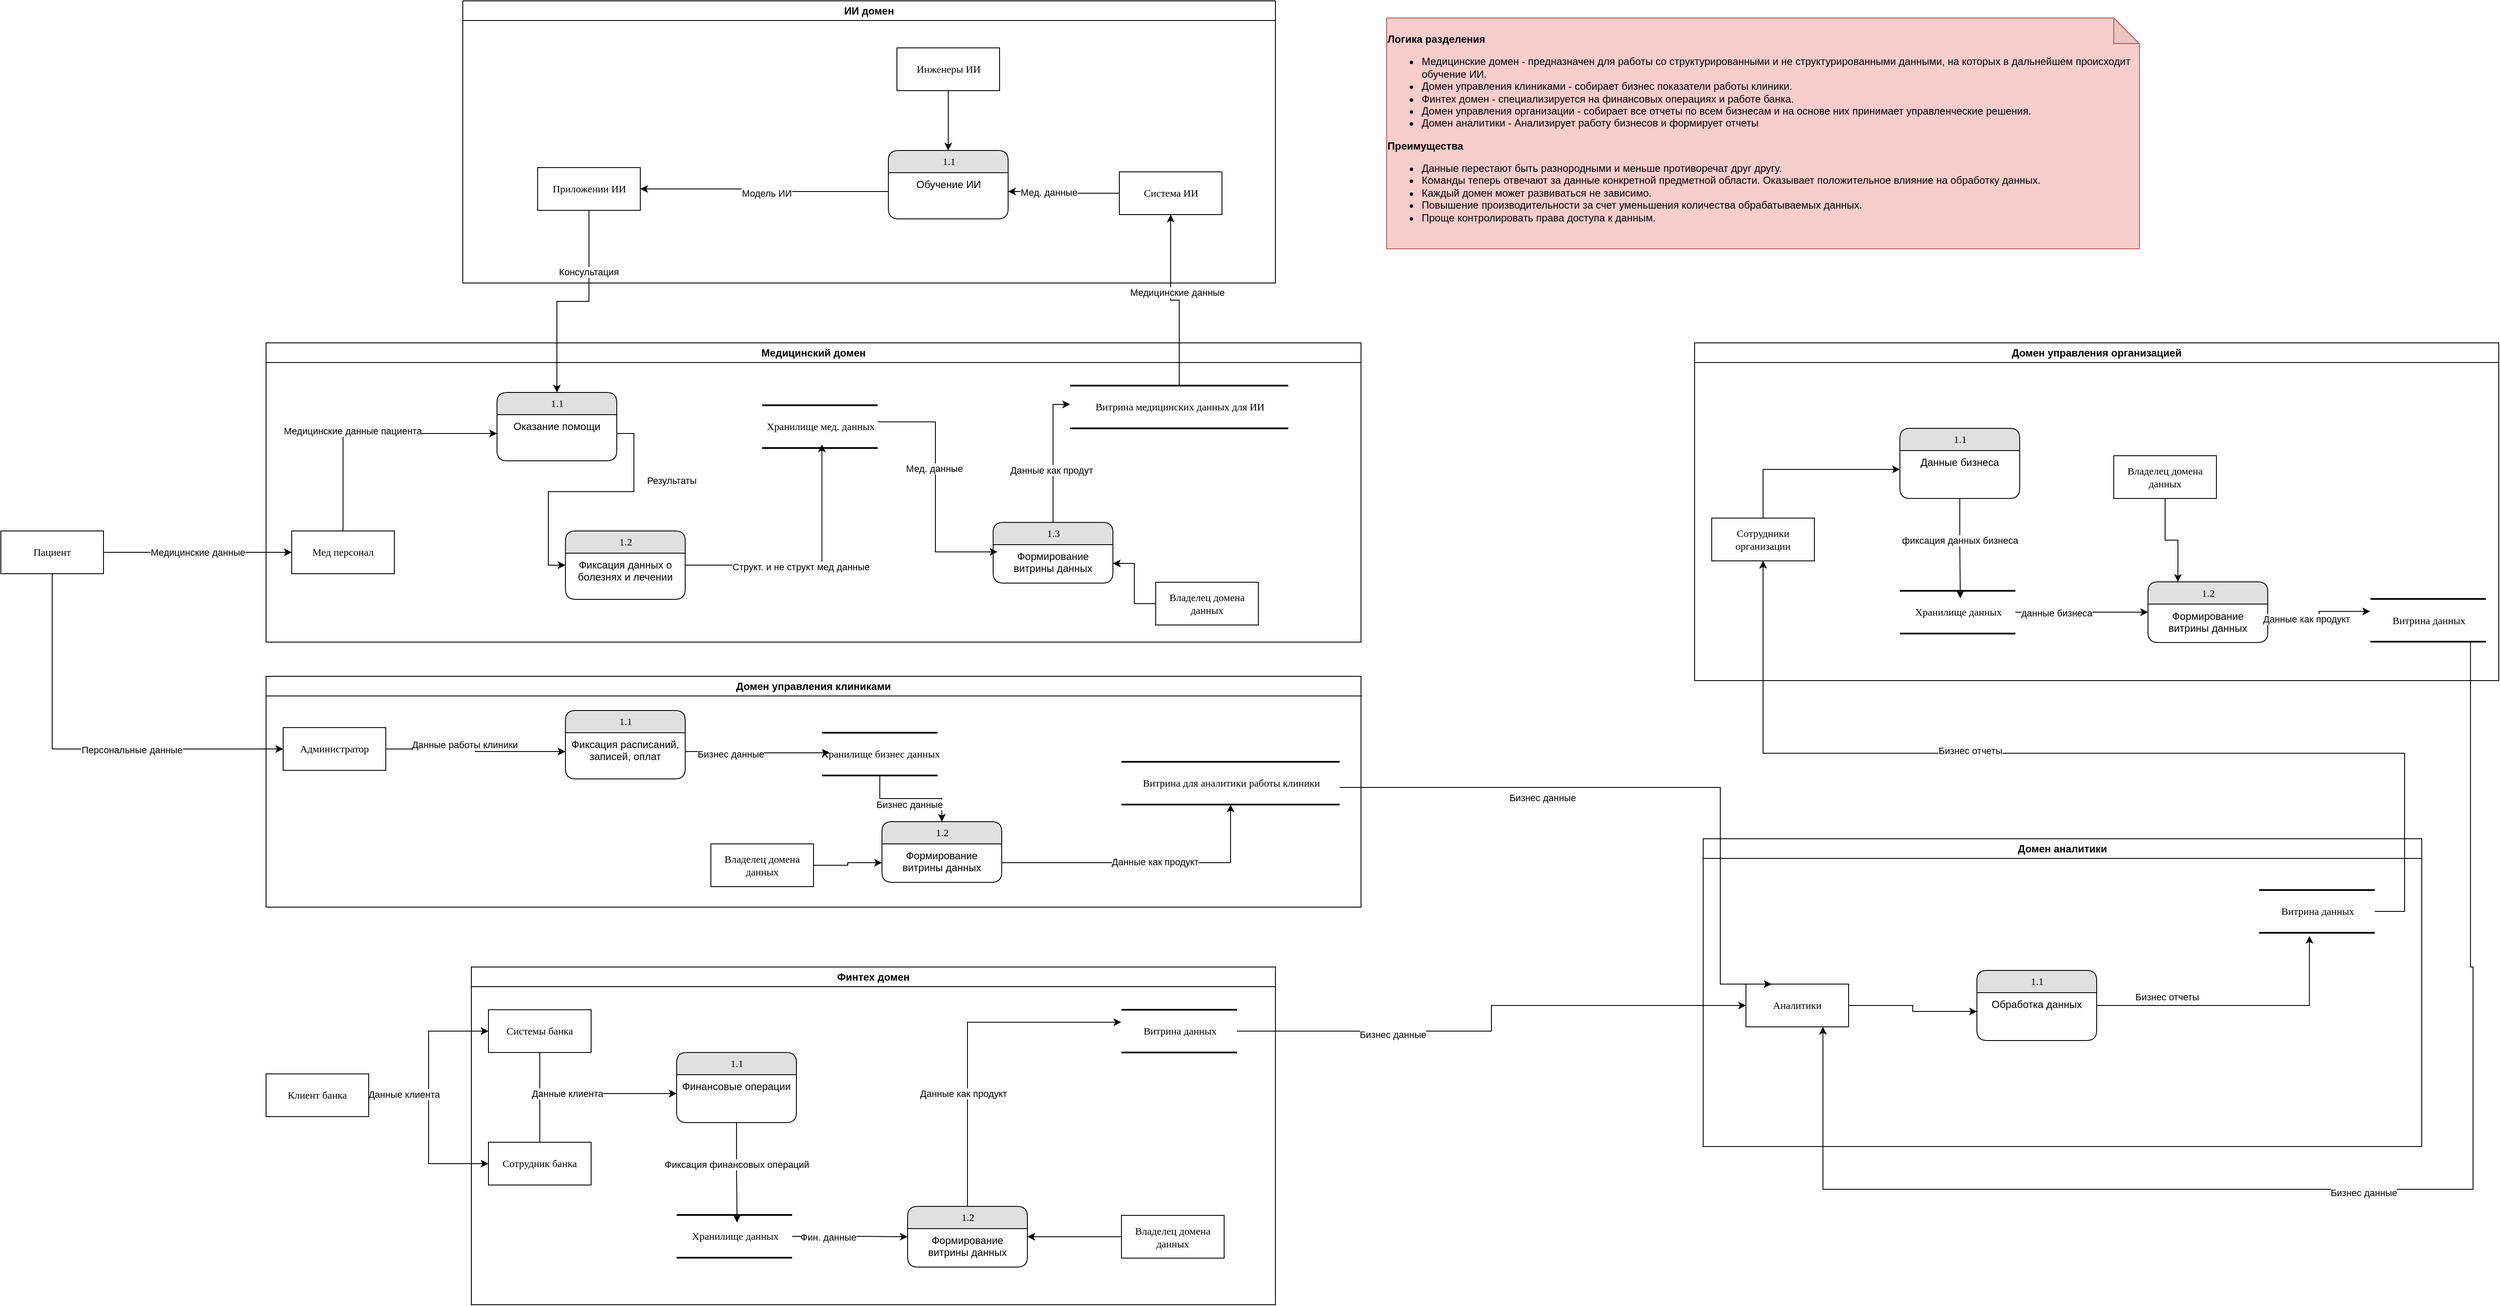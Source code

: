 <mxfile version="26.1.1">
  <diagram name="Page-1" id="52a04d89-c75d-2922-d76d-85b35f80e030">
    <mxGraphModel dx="2867" dy="1305" grid="1" gridSize="10" guides="1" tooltips="1" connect="1" arrows="1" fold="1" page="1" pageScale="1" pageWidth="1100" pageHeight="850" background="none" math="0" shadow="0">
      <root>
        <mxCell id="0" />
        <mxCell id="1" parent="0" />
        <mxCell id="bi-JPfnhNSues8XdKqLz-2" value="Медицинский домен" style="swimlane;whiteSpace=wrap;html=1;" parent="1" vertex="1">
          <mxGeometry x="-310" y="890" width="1280" height="350" as="geometry" />
        </mxCell>
        <mxCell id="bi-JPfnhNSues8XdKqLz-11" value="Витрина медицинских данных для ИИ" style="html=1;rounded=0;shadow=0;comic=0;labelBackgroundColor=none;strokeWidth=2;fontFamily=Verdana;fontSize=12;align=center;shape=mxgraph.ios7ui.horLines;" parent="bi-JPfnhNSues8XdKqLz-2" vertex="1">
          <mxGeometry x="940" y="50" width="255" height="50" as="geometry" />
        </mxCell>
        <mxCell id="bi-JPfnhNSues8XdKqLz-53" style="edgeStyle=orthogonalEdgeStyle;rounded=0;orthogonalLoop=1;jettySize=auto;html=1;entryX=0;entryY=0.5;entryDx=0;entryDy=0;" parent="bi-JPfnhNSues8XdKqLz-2" source="bi-JPfnhNSues8XdKqLz-40" target="bi-JPfnhNSues8XdKqLz-50" edge="1">
          <mxGeometry relative="1" as="geometry" />
        </mxCell>
        <mxCell id="bi-JPfnhNSues8XdKqLz-54" value="Медицинские данные пациента" style="edgeLabel;html=1;align=center;verticalAlign=middle;resizable=0;points=[];" parent="bi-JPfnhNSues8XdKqLz-53" vertex="1" connectable="0">
          <mxGeometry x="0.234" y="2" relative="1" as="geometry">
            <mxPoint x="-57" y="-1" as="offset" />
          </mxGeometry>
        </mxCell>
        <mxCell id="bi-JPfnhNSues8XdKqLz-40" value="Мед персонал" style="whiteSpace=wrap;html=1;rounded=0;shadow=0;comic=0;labelBackgroundColor=none;strokeWidth=1;fontFamily=Verdana;fontSize=12;align=center;" parent="bi-JPfnhNSues8XdKqLz-2" vertex="1">
          <mxGeometry x="30" y="220" width="120" height="50" as="geometry" />
        </mxCell>
        <mxCell id="bi-JPfnhNSues8XdKqLz-49" value="1.1" style="swimlane;html=1;fontStyle=0;childLayout=stackLayout;horizontal=1;startSize=26;fillColor=#e0e0e0;horizontalStack=0;resizeParent=1;resizeLast=0;collapsible=1;marginBottom=0;swimlaneFillColor=#ffffff;align=center;rounded=1;shadow=0;comic=0;labelBackgroundColor=none;strokeWidth=1;fontFamily=Verdana;fontSize=12" parent="bi-JPfnhNSues8XdKqLz-2" vertex="1">
          <mxGeometry x="270" y="58" width="140" height="80" as="geometry" />
        </mxCell>
        <mxCell id="bi-JPfnhNSues8XdKqLz-50" value="Оказание помощи" style="text;html=1;strokeColor=none;fillColor=none;spacingLeft=4;spacingRight=4;whiteSpace=wrap;overflow=hidden;rotatable=0;points=[[0,0.5],[1,0.5]];portConstraint=eastwest;align=center;" parent="bi-JPfnhNSues8XdKqLz-49" vertex="1">
          <mxGeometry y="26" width="140" height="44" as="geometry" />
        </mxCell>
        <mxCell id="bi-JPfnhNSues8XdKqLz-57" value="Хранилище мед. данных" style="html=1;rounded=0;shadow=0;comic=0;labelBackgroundColor=none;strokeWidth=2;fontFamily=Verdana;fontSize=12;align=center;shape=mxgraph.ios7ui.horLines;" parent="bi-JPfnhNSues8XdKqLz-2" vertex="1">
          <mxGeometry x="580" y="73" width="135" height="50" as="geometry" />
        </mxCell>
        <mxCell id="bi-JPfnhNSues8XdKqLz-59" style="edgeStyle=orthogonalEdgeStyle;rounded=0;orthogonalLoop=1;jettySize=auto;html=1;entryX=0;entryY=0.5;entryDx=0;entryDy=0;" parent="bi-JPfnhNSues8XdKqLz-2" source="bi-JPfnhNSues8XdKqLz-50" target="bi-JPfnhNSues8XdKqLz-91" edge="1">
          <mxGeometry relative="1" as="geometry" />
        </mxCell>
        <mxCell id="bi-JPfnhNSues8XdKqLz-60" value="Результаты" style="edgeLabel;html=1;align=center;verticalAlign=middle;resizable=0;points=[];" parent="bi-JPfnhNSues8XdKqLz-59" vertex="1" connectable="0">
          <mxGeometry x="-0.496" y="1" relative="1" as="geometry">
            <mxPoint x="43" y="1" as="offset" />
          </mxGeometry>
        </mxCell>
        <mxCell id="bi-JPfnhNSues8XdKqLz-91" value="1.2" style="swimlane;html=1;fontStyle=0;childLayout=stackLayout;horizontal=1;startSize=26;fillColor=#e0e0e0;horizontalStack=0;resizeParent=1;resizeLast=0;collapsible=1;marginBottom=0;swimlaneFillColor=#ffffff;align=center;rounded=1;shadow=0;comic=0;labelBackgroundColor=none;strokeWidth=1;fontFamily=Verdana;fontSize=12" parent="bi-JPfnhNSues8XdKqLz-2" vertex="1">
          <mxGeometry x="350" y="220" width="140" height="80" as="geometry" />
        </mxCell>
        <mxCell id="bi-JPfnhNSues8XdKqLz-92" value="Фиксация данных о болезнях и лечении" style="text;html=1;strokeColor=none;fillColor=none;spacingLeft=4;spacingRight=4;whiteSpace=wrap;overflow=hidden;rotatable=0;points=[[0,0.5],[1,0.5]];portConstraint=eastwest;align=center;" parent="bi-JPfnhNSues8XdKqLz-91" vertex="1">
          <mxGeometry y="26" width="140" height="44" as="geometry" />
        </mxCell>
        <mxCell id="bi-JPfnhNSues8XdKqLz-93" style="edgeStyle=orthogonalEdgeStyle;rounded=0;orthogonalLoop=1;jettySize=auto;html=1;entryX=0.517;entryY=0.917;entryDx=0;entryDy=0;entryPerimeter=0;" parent="bi-JPfnhNSues8XdKqLz-2" source="bi-JPfnhNSues8XdKqLz-91" target="bi-JPfnhNSues8XdKqLz-57" edge="1">
          <mxGeometry relative="1" as="geometry" />
        </mxCell>
        <mxCell id="bi-JPfnhNSues8XdKqLz-94" value="Структ. и не структ мед данные" style="edgeLabel;html=1;align=center;verticalAlign=middle;resizable=0;points=[];" parent="bi-JPfnhNSues8XdKqLz-93" vertex="1" connectable="0">
          <mxGeometry x="-0.103" y="-2" relative="1" as="geometry">
            <mxPoint as="offset" />
          </mxGeometry>
        </mxCell>
        <mxCell id="bi-JPfnhNSues8XdKqLz-100" value="Владелец домена данных" style="whiteSpace=wrap;html=1;rounded=0;shadow=0;comic=0;labelBackgroundColor=none;strokeWidth=1;fontFamily=Verdana;fontSize=12;align=center;" parent="bi-JPfnhNSues8XdKqLz-2" vertex="1">
          <mxGeometry x="1040" y="280" width="120" height="50" as="geometry" />
        </mxCell>
        <mxCell id="bi-JPfnhNSues8XdKqLz-98" value="1.3" style="swimlane;html=1;fontStyle=0;childLayout=stackLayout;horizontal=1;startSize=26;fillColor=#e0e0e0;horizontalStack=0;resizeParent=1;resizeLast=0;collapsible=1;marginBottom=0;swimlaneFillColor=#ffffff;align=center;rounded=1;shadow=0;comic=0;labelBackgroundColor=none;strokeWidth=1;fontFamily=Verdana;fontSize=12" parent="bi-JPfnhNSues8XdKqLz-2" vertex="1">
          <mxGeometry x="850" y="210" width="140" height="71" as="geometry" />
        </mxCell>
        <mxCell id="bi-JPfnhNSues8XdKqLz-99" value="Формирование витрины данных" style="text;html=1;strokeColor=none;fillColor=none;spacingLeft=4;spacingRight=4;whiteSpace=wrap;overflow=hidden;rotatable=0;points=[[0,0.5],[1,0.5]];portConstraint=eastwest;align=center;" parent="bi-JPfnhNSues8XdKqLz-98" vertex="1">
          <mxGeometry y="26" width="140" height="44" as="geometry" />
        </mxCell>
        <mxCell id="bi-JPfnhNSues8XdKqLz-103" style="edgeStyle=orthogonalEdgeStyle;rounded=0;orthogonalLoop=1;jettySize=auto;html=1;entryX=0.036;entryY=0.193;entryDx=0;entryDy=0;entryPerimeter=0;exitX=1.002;exitY=0.388;exitDx=0;exitDy=0;exitPerimeter=0;" parent="bi-JPfnhNSues8XdKqLz-2" source="bi-JPfnhNSues8XdKqLz-57" target="bi-JPfnhNSues8XdKqLz-99" edge="1">
          <mxGeometry relative="1" as="geometry" />
        </mxCell>
        <mxCell id="bi-JPfnhNSues8XdKqLz-104" value="Мед. данные" style="edgeLabel;html=1;align=center;verticalAlign=middle;resizable=0;points=[];" parent="bi-JPfnhNSues8XdKqLz-103" vertex="1" connectable="0">
          <mxGeometry x="-0.419" y="-2" relative="1" as="geometry">
            <mxPoint y="37" as="offset" />
          </mxGeometry>
        </mxCell>
        <mxCell id="bi-JPfnhNSues8XdKqLz-105" style="edgeStyle=orthogonalEdgeStyle;rounded=0;orthogonalLoop=1;jettySize=auto;html=1;entryX=1;entryY=0.5;entryDx=0;entryDy=0;" parent="bi-JPfnhNSues8XdKqLz-2" source="bi-JPfnhNSues8XdKqLz-100" target="bi-JPfnhNSues8XdKqLz-99" edge="1">
          <mxGeometry relative="1" as="geometry" />
        </mxCell>
        <mxCell id="bi-JPfnhNSues8XdKqLz-101" style="edgeStyle=orthogonalEdgeStyle;rounded=0;orthogonalLoop=1;jettySize=auto;html=1;entryX=0;entryY=0.44;entryDx=0;entryDy=0;entryPerimeter=0;" parent="bi-JPfnhNSues8XdKqLz-2" source="bi-JPfnhNSues8XdKqLz-98" target="bi-JPfnhNSues8XdKqLz-11" edge="1">
          <mxGeometry relative="1" as="geometry" />
        </mxCell>
        <mxCell id="bi-JPfnhNSues8XdKqLz-102" value="Данные как продут" style="edgeLabel;html=1;align=center;verticalAlign=middle;resizable=0;points=[];" parent="bi-JPfnhNSues8XdKqLz-101" vertex="1" connectable="0">
          <mxGeometry x="-0.231" y="2" relative="1" as="geometry">
            <mxPoint as="offset" />
          </mxGeometry>
        </mxCell>
        <mxCell id="bi-JPfnhNSues8XdKqLz-3" value="Финтех домен" style="swimlane;whiteSpace=wrap;html=1;" parent="1" vertex="1">
          <mxGeometry x="-70" y="1620" width="940" height="395" as="geometry" />
        </mxCell>
        <mxCell id="bi-JPfnhNSues8XdKqLz-26" style="edgeStyle=orthogonalEdgeStyle;rounded=0;orthogonalLoop=1;jettySize=auto;html=1;entryX=0;entryY=0.5;entryDx=0;entryDy=0;" parent="bi-JPfnhNSues8XdKqLz-3" source="bi-JPfnhNSues8XdKqLz-10" target="bi-JPfnhNSues8XdKqLz-24" edge="1">
          <mxGeometry relative="1" as="geometry" />
        </mxCell>
        <mxCell id="bi-JPfnhNSues8XdKqLz-27" value="Фин. данные" style="edgeLabel;html=1;align=center;verticalAlign=middle;resizable=0;points=[];" parent="bi-JPfnhNSues8XdKqLz-26" vertex="1" connectable="0">
          <mxGeometry x="-0.373" y="-1" relative="1" as="geometry">
            <mxPoint x="-1" as="offset" />
          </mxGeometry>
        </mxCell>
        <mxCell id="bi-JPfnhNSues8XdKqLz-10" value="Хранилище данных" style="html=1;rounded=0;shadow=0;comic=0;labelBackgroundColor=none;strokeWidth=2;fontFamily=Verdana;fontSize=12;align=center;shape=mxgraph.ios7ui.horLines;" parent="bi-JPfnhNSues8XdKqLz-3" vertex="1">
          <mxGeometry x="240" y="290" width="135" height="50" as="geometry" />
        </mxCell>
        <mxCell id="bi-JPfnhNSues8XdKqLz-32" style="edgeStyle=orthogonalEdgeStyle;rounded=0;orthogonalLoop=1;jettySize=auto;html=1;entryX=0;entryY=0.5;entryDx=0;entryDy=0;" parent="bi-JPfnhNSues8XdKqLz-3" source="bi-JPfnhNSues8XdKqLz-12" target="bi-JPfnhNSues8XdKqLz-18" edge="1">
          <mxGeometry relative="1" as="geometry" />
        </mxCell>
        <mxCell id="bi-JPfnhNSues8XdKqLz-12" value="Сотрудник банка" style="whiteSpace=wrap;html=1;rounded=0;shadow=0;comic=0;labelBackgroundColor=none;strokeWidth=1;fontFamily=Verdana;fontSize=12;align=center;" parent="bi-JPfnhNSues8XdKqLz-3" vertex="1">
          <mxGeometry x="20" y="205" width="120" height="50" as="geometry" />
        </mxCell>
        <mxCell id="bi-JPfnhNSues8XdKqLz-13" value="Витрина данных" style="html=1;rounded=0;shadow=0;comic=0;labelBackgroundColor=none;strokeWidth=2;fontFamily=Verdana;fontSize=12;align=center;shape=mxgraph.ios7ui.horLines;" parent="bi-JPfnhNSues8XdKqLz-3" vertex="1">
          <mxGeometry x="760" y="50" width="135" height="50" as="geometry" />
        </mxCell>
        <mxCell id="bi-JPfnhNSues8XdKqLz-28" style="edgeStyle=orthogonalEdgeStyle;rounded=0;orthogonalLoop=1;jettySize=auto;html=1;entryX=1;entryY=0.5;entryDx=0;entryDy=0;" parent="bi-JPfnhNSues8XdKqLz-3" source="bi-JPfnhNSues8XdKqLz-14" target="bi-JPfnhNSues8XdKqLz-24" edge="1">
          <mxGeometry relative="1" as="geometry" />
        </mxCell>
        <mxCell id="bi-JPfnhNSues8XdKqLz-14" value="Владелец домена данных" style="whiteSpace=wrap;html=1;rounded=0;shadow=0;comic=0;labelBackgroundColor=none;strokeWidth=1;fontFamily=Verdana;fontSize=12;align=center;" parent="bi-JPfnhNSues8XdKqLz-3" vertex="1">
          <mxGeometry x="760" y="290.5" width="120" height="50" as="geometry" />
        </mxCell>
        <mxCell id="bi-JPfnhNSues8XdKqLz-31" style="edgeStyle=orthogonalEdgeStyle;rounded=0;orthogonalLoop=1;jettySize=auto;html=1;entryX=0;entryY=0.5;entryDx=0;entryDy=0;" parent="bi-JPfnhNSues8XdKqLz-3" source="bi-JPfnhNSues8XdKqLz-15" target="bi-JPfnhNSues8XdKqLz-18" edge="1">
          <mxGeometry relative="1" as="geometry" />
        </mxCell>
        <mxCell id="bi-JPfnhNSues8XdKqLz-33" value="Данные клиента" style="edgeLabel;html=1;align=center;verticalAlign=middle;resizable=0;points=[];" parent="bi-JPfnhNSues8XdKqLz-31" vertex="1" connectable="0">
          <mxGeometry x="-0.231" relative="1" as="geometry">
            <mxPoint as="offset" />
          </mxGeometry>
        </mxCell>
        <mxCell id="bi-JPfnhNSues8XdKqLz-15" value="Системы банка" style="whiteSpace=wrap;html=1;rounded=0;shadow=0;comic=0;labelBackgroundColor=none;strokeWidth=1;fontFamily=Verdana;fontSize=12;align=center;" parent="bi-JPfnhNSues8XdKqLz-3" vertex="1">
          <mxGeometry x="20" y="50" width="120" height="50" as="geometry" />
        </mxCell>
        <mxCell id="bi-JPfnhNSues8XdKqLz-17" value="1.1" style="swimlane;html=1;fontStyle=0;childLayout=stackLayout;horizontal=1;startSize=26;fillColor=#e0e0e0;horizontalStack=0;resizeParent=1;resizeLast=0;collapsible=1;marginBottom=0;swimlaneFillColor=#ffffff;align=center;rounded=1;shadow=0;comic=0;labelBackgroundColor=none;strokeWidth=1;fontFamily=Verdana;fontSize=12" parent="bi-JPfnhNSues8XdKqLz-3" vertex="1">
          <mxGeometry x="240" y="100" width="140" height="82" as="geometry" />
        </mxCell>
        <mxCell id="bi-JPfnhNSues8XdKqLz-18" value="Финансовые операции" style="text;html=1;strokeColor=none;fillColor=none;spacingLeft=4;spacingRight=4;whiteSpace=wrap;overflow=hidden;rotatable=0;points=[[0,0.5],[1,0.5]];portConstraint=eastwest;align=center;" parent="bi-JPfnhNSues8XdKqLz-17" vertex="1">
          <mxGeometry y="26" width="140" height="44" as="geometry" />
        </mxCell>
        <mxCell id="bi-JPfnhNSues8XdKqLz-19" style="edgeStyle=orthogonalEdgeStyle;rounded=0;orthogonalLoop=1;jettySize=auto;html=1;entryX=0.523;entryY=0.177;entryDx=0;entryDy=0;entryPerimeter=0;" parent="bi-JPfnhNSues8XdKqLz-3" source="bi-JPfnhNSues8XdKqLz-17" target="bi-JPfnhNSues8XdKqLz-10" edge="1">
          <mxGeometry relative="1" as="geometry" />
        </mxCell>
        <mxCell id="bi-JPfnhNSues8XdKqLz-20" value="Фиксация финансовых операций" style="edgeLabel;html=1;align=center;verticalAlign=middle;resizable=0;points=[];" parent="bi-JPfnhNSues8XdKqLz-19" vertex="1" connectable="0">
          <mxGeometry x="-0.078" y="3" relative="1" as="geometry">
            <mxPoint y="-2" as="offset" />
          </mxGeometry>
        </mxCell>
        <mxCell id="bi-JPfnhNSues8XdKqLz-24" value="1.2" style="swimlane;html=1;fontStyle=0;childLayout=stackLayout;horizontal=1;startSize=26;fillColor=#e0e0e0;horizontalStack=0;resizeParent=1;resizeLast=0;collapsible=1;marginBottom=0;swimlaneFillColor=#ffffff;align=center;rounded=1;shadow=0;comic=0;labelBackgroundColor=none;strokeWidth=1;fontFamily=Verdana;fontSize=12" parent="bi-JPfnhNSues8XdKqLz-3" vertex="1">
          <mxGeometry x="510" y="280" width="140" height="71" as="geometry" />
        </mxCell>
        <mxCell id="bi-JPfnhNSues8XdKqLz-25" value="Формирование витрины данных" style="text;html=1;strokeColor=none;fillColor=none;spacingLeft=4;spacingRight=4;whiteSpace=wrap;overflow=hidden;rotatable=0;points=[[0,0.5],[1,0.5]];portConstraint=eastwest;align=center;" parent="bi-JPfnhNSues8XdKqLz-24" vertex="1">
          <mxGeometry y="26" width="140" height="44" as="geometry" />
        </mxCell>
        <mxCell id="bi-JPfnhNSues8XdKqLz-29" style="edgeStyle=orthogonalEdgeStyle;rounded=0;orthogonalLoop=1;jettySize=auto;html=1;entryX=-0.002;entryY=0.292;entryDx=0;entryDy=0;entryPerimeter=0;exitX=0.5;exitY=0;exitDx=0;exitDy=0;" parent="bi-JPfnhNSues8XdKqLz-3" source="bi-JPfnhNSues8XdKqLz-24" target="bi-JPfnhNSues8XdKqLz-13" edge="1">
          <mxGeometry relative="1" as="geometry" />
        </mxCell>
        <mxCell id="bi-JPfnhNSues8XdKqLz-30" value="Данные как продукт" style="edgeLabel;html=1;align=center;verticalAlign=middle;resizable=0;points=[];" parent="bi-JPfnhNSues8XdKqLz-29" vertex="1" connectable="0">
          <mxGeometry x="-0.33" y="5" relative="1" as="geometry">
            <mxPoint as="offset" />
          </mxGeometry>
        </mxCell>
        <mxCell id="bi-JPfnhNSues8XdKqLz-6" value="Домен аналитики" style="swimlane;whiteSpace=wrap;html=1;" parent="1" vertex="1">
          <mxGeometry x="1370" y="1470" width="840" height="360" as="geometry" />
        </mxCell>
        <mxCell id="bi-JPfnhNSues8XdKqLz-38" value="Витрина данных" style="html=1;rounded=0;shadow=0;comic=0;labelBackgroundColor=none;strokeWidth=2;fontFamily=Verdana;fontSize=12;align=center;shape=mxgraph.ios7ui.horLines;" parent="bi-JPfnhNSues8XdKqLz-6" vertex="1">
          <mxGeometry x="650" y="60" width="135" height="50" as="geometry" />
        </mxCell>
        <mxCell id="bi-JPfnhNSues8XdKqLz-169" style="edgeStyle=orthogonalEdgeStyle;rounded=0;orthogonalLoop=1;jettySize=auto;html=1;entryX=0;entryY=0.5;entryDx=0;entryDy=0;" parent="bi-JPfnhNSues8XdKqLz-6" source="bi-JPfnhNSues8XdKqLz-37" target="bi-JPfnhNSues8XdKqLz-168" edge="1">
          <mxGeometry relative="1" as="geometry" />
        </mxCell>
        <mxCell id="bi-JPfnhNSues8XdKqLz-37" value="Аналитики" style="whiteSpace=wrap;html=1;rounded=0;shadow=0;comic=0;labelBackgroundColor=none;strokeWidth=1;fontFamily=Verdana;fontSize=12;align=center;" parent="bi-JPfnhNSues8XdKqLz-6" vertex="1">
          <mxGeometry x="50" y="170" width="120" height="50" as="geometry" />
        </mxCell>
        <mxCell id="bi-JPfnhNSues8XdKqLz-167" value="1.1" style="swimlane;html=1;fontStyle=0;childLayout=stackLayout;horizontal=1;startSize=26;fillColor=#e0e0e0;horizontalStack=0;resizeParent=1;resizeLast=0;collapsible=1;marginBottom=0;swimlaneFillColor=#ffffff;align=center;rounded=1;shadow=0;comic=0;labelBackgroundColor=none;strokeWidth=1;fontFamily=Verdana;fontSize=12" parent="bi-JPfnhNSues8XdKqLz-6" vertex="1">
          <mxGeometry x="320" y="154" width="140" height="82" as="geometry" />
        </mxCell>
        <mxCell id="bi-JPfnhNSues8XdKqLz-168" value="Обработка данных" style="text;html=1;strokeColor=none;fillColor=none;spacingLeft=4;spacingRight=4;whiteSpace=wrap;overflow=hidden;rotatable=0;points=[[0,0.5],[1,0.5]];portConstraint=eastwest;align=center;" parent="bi-JPfnhNSues8XdKqLz-167" vertex="1">
          <mxGeometry y="26" width="140" height="44" as="geometry" />
        </mxCell>
        <mxCell id="bi-JPfnhNSues8XdKqLz-171" style="edgeStyle=orthogonalEdgeStyle;rounded=0;orthogonalLoop=1;jettySize=auto;html=1;entryX=0.435;entryY=1.073;entryDx=0;entryDy=0;entryPerimeter=0;" parent="bi-JPfnhNSues8XdKqLz-6" source="bi-JPfnhNSues8XdKqLz-167" target="bi-JPfnhNSues8XdKqLz-38" edge="1">
          <mxGeometry relative="1" as="geometry" />
        </mxCell>
        <mxCell id="bi-JPfnhNSues8XdKqLz-172" value="Бизнес отчеты" style="edgeLabel;html=1;align=center;verticalAlign=middle;resizable=0;points=[];" parent="bi-JPfnhNSues8XdKqLz-171" vertex="1" connectable="0">
          <mxGeometry x="-0.512" y="10" relative="1" as="geometry">
            <mxPoint x="1" as="offset" />
          </mxGeometry>
        </mxCell>
        <mxCell id="bi-JPfnhNSues8XdKqLz-34" style="edgeStyle=orthogonalEdgeStyle;rounded=0;orthogonalLoop=1;jettySize=auto;html=1;entryX=0;entryY=0.5;entryDx=0;entryDy=0;" parent="1" source="bi-JPfnhNSues8XdKqLz-16" target="bi-JPfnhNSues8XdKqLz-15" edge="1">
          <mxGeometry relative="1" as="geometry" />
        </mxCell>
        <mxCell id="bi-JPfnhNSues8XdKqLz-35" style="edgeStyle=orthogonalEdgeStyle;rounded=0;orthogonalLoop=1;jettySize=auto;html=1;entryX=0;entryY=0.5;entryDx=0;entryDy=0;" parent="1" source="bi-JPfnhNSues8XdKqLz-16" target="bi-JPfnhNSues8XdKqLz-12" edge="1">
          <mxGeometry relative="1" as="geometry" />
        </mxCell>
        <mxCell id="bi-JPfnhNSues8XdKqLz-36" value="Данные клиента" style="edgeLabel;html=1;align=center;verticalAlign=middle;resizable=0;points=[];" parent="bi-JPfnhNSues8XdKqLz-35" vertex="1" connectable="0">
          <mxGeometry x="-0.639" y="1" relative="1" as="geometry">
            <mxPoint x="1" as="offset" />
          </mxGeometry>
        </mxCell>
        <mxCell id="bi-JPfnhNSues8XdKqLz-16" value="Клиент банка" style="whiteSpace=wrap;html=1;rounded=0;shadow=0;comic=0;labelBackgroundColor=none;strokeWidth=1;fontFamily=Verdana;fontSize=12;align=center;" parent="1" vertex="1">
          <mxGeometry x="-310" y="1745" width="120" height="50" as="geometry" />
        </mxCell>
        <mxCell id="bi-JPfnhNSues8XdKqLz-44" style="edgeStyle=orthogonalEdgeStyle;rounded=0;orthogonalLoop=1;jettySize=auto;html=1;entryX=0;entryY=0.5;entryDx=0;entryDy=0;" parent="1" source="bi-JPfnhNSues8XdKqLz-41" target="bi-JPfnhNSues8XdKqLz-40" edge="1">
          <mxGeometry relative="1" as="geometry" />
        </mxCell>
        <mxCell id="bi-JPfnhNSues8XdKqLz-45" value="Медицинские данные" style="edgeLabel;html=1;align=center;verticalAlign=middle;resizable=0;points=[];" parent="bi-JPfnhNSues8XdKqLz-44" vertex="1" connectable="0">
          <mxGeometry x="-0.472" y="-3" relative="1" as="geometry">
            <mxPoint x="52" y="-3" as="offset" />
          </mxGeometry>
        </mxCell>
        <mxCell id="bi-JPfnhNSues8XdKqLz-95" style="edgeStyle=orthogonalEdgeStyle;rounded=0;orthogonalLoop=1;jettySize=auto;html=1;entryX=0;entryY=0.5;entryDx=0;entryDy=0;" parent="1" source="bi-JPfnhNSues8XdKqLz-41" target="bi-JPfnhNSues8XdKqLz-71" edge="1">
          <mxGeometry relative="1" as="geometry">
            <Array as="points">
              <mxPoint x="-560" y="1365" />
            </Array>
          </mxGeometry>
        </mxCell>
        <mxCell id="bi-JPfnhNSues8XdKqLz-96" value="Персональные данные" style="edgeLabel;html=1;align=center;verticalAlign=middle;resizable=0;points=[];" parent="bi-JPfnhNSues8XdKqLz-95" vertex="1" connectable="0">
          <mxGeometry x="0.251" y="-1" relative="1" as="geometry">
            <mxPoint x="1" as="offset" />
          </mxGeometry>
        </mxCell>
        <mxCell id="bi-JPfnhNSues8XdKqLz-41" value="Пациент" style="whiteSpace=wrap;html=1;rounded=0;shadow=0;comic=0;labelBackgroundColor=none;strokeWidth=1;fontFamily=Verdana;fontSize=12;align=center;" parent="1" vertex="1">
          <mxGeometry x="-620" y="1110" width="120" height="50" as="geometry" />
        </mxCell>
        <mxCell id="bi-JPfnhNSues8XdKqLz-64" value="Домен управления клиниками" style="swimlane;whiteSpace=wrap;html=1;" parent="1" vertex="1">
          <mxGeometry x="-310" y="1280" width="1280" height="270" as="geometry" />
        </mxCell>
        <mxCell id="bi-JPfnhNSues8XdKqLz-66" value="Витрина для аналитики работы клиники" style="html=1;rounded=0;shadow=0;comic=0;labelBackgroundColor=none;strokeWidth=2;fontFamily=Verdana;fontSize=12;align=center;shape=mxgraph.ios7ui.horLines;" parent="bi-JPfnhNSues8XdKqLz-64" vertex="1">
          <mxGeometry x="1000" y="100" width="255" height="50" as="geometry" />
        </mxCell>
        <mxCell id="bi-JPfnhNSues8XdKqLz-69" style="edgeStyle=orthogonalEdgeStyle;rounded=0;orthogonalLoop=1;jettySize=auto;html=1;entryX=0;entryY=0.5;entryDx=0;entryDy=0;" parent="bi-JPfnhNSues8XdKqLz-64" source="bi-JPfnhNSues8XdKqLz-71" target="bi-JPfnhNSues8XdKqLz-75" edge="1">
          <mxGeometry relative="1" as="geometry" />
        </mxCell>
        <mxCell id="bi-JPfnhNSues8XdKqLz-70" value="Данные работы клиники" style="edgeLabel;html=1;align=center;verticalAlign=middle;resizable=0;points=[];" parent="bi-JPfnhNSues8XdKqLz-69" vertex="1" connectable="0">
          <mxGeometry x="-0.279" y="2" relative="1" as="geometry">
            <mxPoint x="15" y="-3" as="offset" />
          </mxGeometry>
        </mxCell>
        <mxCell id="bi-JPfnhNSues8XdKqLz-71" value="Администратор" style="whiteSpace=wrap;html=1;rounded=0;shadow=0;comic=0;labelBackgroundColor=none;strokeWidth=1;fontFamily=Verdana;fontSize=12;align=center;" parent="bi-JPfnhNSues8XdKqLz-64" vertex="1">
          <mxGeometry x="20" y="60" width="120" height="50" as="geometry" />
        </mxCell>
        <mxCell id="bi-JPfnhNSues8XdKqLz-74" value="1.1" style="swimlane;html=1;fontStyle=0;childLayout=stackLayout;horizontal=1;startSize=26;fillColor=#e0e0e0;horizontalStack=0;resizeParent=1;resizeLast=0;collapsible=1;marginBottom=0;swimlaneFillColor=#ffffff;align=center;rounded=1;shadow=0;comic=0;labelBackgroundColor=none;strokeWidth=1;fontFamily=Verdana;fontSize=12" parent="bi-JPfnhNSues8XdKqLz-64" vertex="1">
          <mxGeometry x="350" y="40" width="140" height="80" as="geometry" />
        </mxCell>
        <mxCell id="bi-JPfnhNSues8XdKqLz-75" value="Фиксация расписаний, записей, оплат" style="text;html=1;strokeColor=none;fillColor=none;spacingLeft=4;spacingRight=4;whiteSpace=wrap;overflow=hidden;rotatable=0;points=[[0,0.5],[1,0.5]];portConstraint=eastwest;align=center;" parent="bi-JPfnhNSues8XdKqLz-74" vertex="1">
          <mxGeometry y="26" width="140" height="44" as="geometry" />
        </mxCell>
        <mxCell id="bi-JPfnhNSues8XdKqLz-86" style="edgeStyle=orthogonalEdgeStyle;rounded=0;orthogonalLoop=1;jettySize=auto;html=1;entryX=0.5;entryY=0;entryDx=0;entryDy=0;" parent="bi-JPfnhNSues8XdKqLz-64" source="bi-JPfnhNSues8XdKqLz-77" target="bi-JPfnhNSues8XdKqLz-83" edge="1">
          <mxGeometry relative="1" as="geometry" />
        </mxCell>
        <mxCell id="bi-JPfnhNSues8XdKqLz-87" value="Бизнес данные" style="edgeLabel;html=1;align=center;verticalAlign=middle;resizable=0;points=[];" parent="bi-JPfnhNSues8XdKqLz-86" vertex="1" connectable="0">
          <mxGeometry x="-0.042" y="-7" relative="1" as="geometry">
            <mxPoint x="1" as="offset" />
          </mxGeometry>
        </mxCell>
        <mxCell id="bi-JPfnhNSues8XdKqLz-77" value="Хранилище бизнес данных" style="html=1;rounded=0;shadow=0;comic=0;labelBackgroundColor=none;strokeWidth=2;fontFamily=Verdana;fontSize=12;align=center;shape=mxgraph.ios7ui.horLines;" parent="bi-JPfnhNSues8XdKqLz-64" vertex="1">
          <mxGeometry x="650" y="66" width="135" height="50" as="geometry" />
        </mxCell>
        <mxCell id="bi-JPfnhNSues8XdKqLz-80" style="edgeStyle=orthogonalEdgeStyle;rounded=0;orthogonalLoop=1;jettySize=auto;html=1;entryX=0.067;entryY=0.469;entryDx=0;entryDy=0;entryPerimeter=0;" parent="bi-JPfnhNSues8XdKqLz-64" source="bi-JPfnhNSues8XdKqLz-75" target="bi-JPfnhNSues8XdKqLz-77" edge="1">
          <mxGeometry relative="1" as="geometry" />
        </mxCell>
        <mxCell id="bi-JPfnhNSues8XdKqLz-81" value="Бизнес данные" style="edgeLabel;html=1;align=center;verticalAlign=middle;resizable=0;points=[];" parent="bi-JPfnhNSues8XdKqLz-80" vertex="1" connectable="0">
          <mxGeometry x="-0.393" y="-3" relative="1" as="geometry">
            <mxPoint x="1" as="offset" />
          </mxGeometry>
        </mxCell>
        <mxCell id="bi-JPfnhNSues8XdKqLz-88" style="edgeStyle=orthogonalEdgeStyle;rounded=0;orthogonalLoop=1;jettySize=auto;html=1;entryX=0;entryY=0.5;entryDx=0;entryDy=0;" parent="bi-JPfnhNSues8XdKqLz-64" source="bi-JPfnhNSues8XdKqLz-85" target="bi-JPfnhNSues8XdKqLz-84" edge="1">
          <mxGeometry relative="1" as="geometry" />
        </mxCell>
        <mxCell id="bi-JPfnhNSues8XdKqLz-85" value="Владелец домена данных" style="whiteSpace=wrap;html=1;rounded=0;shadow=0;comic=0;labelBackgroundColor=none;strokeWidth=1;fontFamily=Verdana;fontSize=12;align=center;" parent="bi-JPfnhNSues8XdKqLz-64" vertex="1">
          <mxGeometry x="520" y="196" width="120" height="50" as="geometry" />
        </mxCell>
        <mxCell id="bi-JPfnhNSues8XdKqLz-83" value="1.2" style="swimlane;html=1;fontStyle=0;childLayout=stackLayout;horizontal=1;startSize=26;fillColor=#e0e0e0;horizontalStack=0;resizeParent=1;resizeLast=0;collapsible=1;marginBottom=0;swimlaneFillColor=#ffffff;align=center;rounded=1;shadow=0;comic=0;labelBackgroundColor=none;strokeWidth=1;fontFamily=Verdana;fontSize=12" parent="bi-JPfnhNSues8XdKqLz-64" vertex="1">
          <mxGeometry x="720" y="170" width="140" height="71" as="geometry" />
        </mxCell>
        <mxCell id="bi-JPfnhNSues8XdKqLz-84" value="Формирование витрины данных" style="text;html=1;strokeColor=none;fillColor=none;spacingLeft=4;spacingRight=4;whiteSpace=wrap;overflow=hidden;rotatable=0;points=[[0,0.5],[1,0.5]];portConstraint=eastwest;align=center;" parent="bi-JPfnhNSues8XdKqLz-83" vertex="1">
          <mxGeometry y="26" width="140" height="44" as="geometry" />
        </mxCell>
        <mxCell id="bi-JPfnhNSues8XdKqLz-89" style="edgeStyle=orthogonalEdgeStyle;rounded=0;orthogonalLoop=1;jettySize=auto;html=1;" parent="bi-JPfnhNSues8XdKqLz-64" source="bi-JPfnhNSues8XdKqLz-84" target="bi-JPfnhNSues8XdKqLz-66" edge="1">
          <mxGeometry relative="1" as="geometry" />
        </mxCell>
        <mxCell id="bi-JPfnhNSues8XdKqLz-90" value="Данные как продукт" style="edgeLabel;html=1;align=center;verticalAlign=middle;resizable=0;points=[];" parent="bi-JPfnhNSues8XdKqLz-89" vertex="1" connectable="0">
          <mxGeometry x="0.063" y="1" relative="1" as="geometry">
            <mxPoint as="offset" />
          </mxGeometry>
        </mxCell>
        <mxCell id="bi-JPfnhNSues8XdKqLz-108" style="edgeStyle=orthogonalEdgeStyle;rounded=0;orthogonalLoop=1;jettySize=auto;html=1;entryX=0.5;entryY=1;entryDx=0;entryDy=0;" parent="1" source="bi-JPfnhNSues8XdKqLz-11" target="bi-JPfnhNSues8XdKqLz-112" edge="1">
          <mxGeometry relative="1" as="geometry">
            <mxPoint x="757.5" y="750" as="targetPoint" />
          </mxGeometry>
        </mxCell>
        <mxCell id="bi-JPfnhNSues8XdKqLz-109" value="Медицинские данные" style="edgeLabel;html=1;align=center;verticalAlign=middle;resizable=0;points=[];" parent="bi-JPfnhNSues8XdKqLz-108" vertex="1" connectable="0">
          <mxGeometry x="0.14" y="-6" relative="1" as="geometry">
            <mxPoint x="1" as="offset" />
          </mxGeometry>
        </mxCell>
        <mxCell id="bi-JPfnhNSues8XdKqLz-120" style="edgeStyle=orthogonalEdgeStyle;rounded=0;orthogonalLoop=1;jettySize=auto;html=1;entryX=0.5;entryY=0;entryDx=0;entryDy=0;" parent="1" source="bi-JPfnhNSues8XdKqLz-117" target="bi-JPfnhNSues8XdKqLz-49" edge="1">
          <mxGeometry relative="1" as="geometry" />
        </mxCell>
        <mxCell id="bi-JPfnhNSues8XdKqLz-121" value="Консультация" style="edgeLabel;html=1;align=center;verticalAlign=middle;resizable=0;points=[];" parent="bi-JPfnhNSues8XdKqLz-120" vertex="1" connectable="0">
          <mxGeometry x="-0.43" y="-1" relative="1" as="geometry">
            <mxPoint as="offset" />
          </mxGeometry>
        </mxCell>
        <mxCell id="bi-JPfnhNSues8XdKqLz-142" style="edgeStyle=orthogonalEdgeStyle;rounded=0;orthogonalLoop=1;jettySize=auto;html=1;entryX=0.25;entryY=0;entryDx=0;entryDy=0;" parent="1" source="bi-JPfnhNSues8XdKqLz-66" target="bi-JPfnhNSues8XdKqLz-37" edge="1">
          <mxGeometry relative="1" as="geometry">
            <Array as="points">
              <mxPoint x="1390" y="1410" />
              <mxPoint x="1390" y="1640" />
            </Array>
          </mxGeometry>
        </mxCell>
        <mxCell id="bi-JPfnhNSues8XdKqLz-144" value="Бизнес данные" style="edgeLabel;html=1;align=center;verticalAlign=middle;resizable=0;points=[];" parent="bi-JPfnhNSues8XdKqLz-142" vertex="1" connectable="0">
          <mxGeometry x="-0.357" y="-12" relative="1" as="geometry">
            <mxPoint as="offset" />
          </mxGeometry>
        </mxCell>
        <mxCell id="bi-JPfnhNSues8XdKqLz-143" style="edgeStyle=orthogonalEdgeStyle;rounded=0;orthogonalLoop=1;jettySize=auto;html=1;entryX=0;entryY=0.5;entryDx=0;entryDy=0;" parent="1" source="bi-JPfnhNSues8XdKqLz-13" target="bi-JPfnhNSues8XdKqLz-37" edge="1">
          <mxGeometry relative="1" as="geometry" />
        </mxCell>
        <mxCell id="bi-JPfnhNSues8XdKqLz-145" value="Бизнес данные" style="edgeLabel;html=1;align=center;verticalAlign=middle;resizable=0;points=[];" parent="bi-JPfnhNSues8XdKqLz-143" vertex="1" connectable="0">
          <mxGeometry x="-0.42" y="-4" relative="1" as="geometry">
            <mxPoint as="offset" />
          </mxGeometry>
        </mxCell>
        <mxCell id="bi-JPfnhNSues8XdKqLz-148" value="Домен управления организацией" style="swimlane;whiteSpace=wrap;html=1;" parent="1" vertex="1">
          <mxGeometry x="1360" y="890" width="940" height="395" as="geometry" />
        </mxCell>
        <mxCell id="bi-JPfnhNSues8XdKqLz-149" style="edgeStyle=orthogonalEdgeStyle;rounded=0;orthogonalLoop=1;jettySize=auto;html=1;entryX=0;entryY=0.5;entryDx=0;entryDy=0;" parent="bi-JPfnhNSues8XdKqLz-148" source="bi-JPfnhNSues8XdKqLz-151" target="bi-JPfnhNSues8XdKqLz-161" edge="1">
          <mxGeometry relative="1" as="geometry" />
        </mxCell>
        <mxCell id="bi-JPfnhNSues8XdKqLz-150" value="данные бизнеса" style="edgeLabel;html=1;align=center;verticalAlign=middle;resizable=0;points=[];" parent="bi-JPfnhNSues8XdKqLz-149" vertex="1" connectable="0">
          <mxGeometry x="-0.373" y="-1" relative="1" as="geometry">
            <mxPoint x="-1" as="offset" />
          </mxGeometry>
        </mxCell>
        <mxCell id="bi-JPfnhNSues8XdKqLz-151" value="Хранилище данных" style="html=1;rounded=0;shadow=0;comic=0;labelBackgroundColor=none;strokeWidth=2;fontFamily=Verdana;fontSize=12;align=center;shape=mxgraph.ios7ui.horLines;" parent="bi-JPfnhNSues8XdKqLz-148" vertex="1">
          <mxGeometry x="240" y="290" width="135" height="50" as="geometry" />
        </mxCell>
        <mxCell id="bi-JPfnhNSues8XdKqLz-152" style="edgeStyle=orthogonalEdgeStyle;rounded=0;orthogonalLoop=1;jettySize=auto;html=1;entryX=0;entryY=0.5;entryDx=0;entryDy=0;" parent="bi-JPfnhNSues8XdKqLz-148" source="bi-JPfnhNSues8XdKqLz-153" target="bi-JPfnhNSues8XdKqLz-158" edge="1">
          <mxGeometry relative="1" as="geometry" />
        </mxCell>
        <mxCell id="bi-JPfnhNSues8XdKqLz-153" value="Сотрудники организации" style="whiteSpace=wrap;html=1;rounded=0;shadow=0;comic=0;labelBackgroundColor=none;strokeWidth=1;fontFamily=Verdana;fontSize=12;align=center;" parent="bi-JPfnhNSues8XdKqLz-148" vertex="1">
          <mxGeometry x="20" y="205" width="120" height="50" as="geometry" />
        </mxCell>
        <mxCell id="bi-JPfnhNSues8XdKqLz-154" value="Витрина данных" style="html=1;rounded=0;shadow=0;comic=0;labelBackgroundColor=none;strokeWidth=2;fontFamily=Verdana;fontSize=12;align=center;shape=mxgraph.ios7ui.horLines;" parent="bi-JPfnhNSues8XdKqLz-148" vertex="1">
          <mxGeometry x="790" y="299.5" width="135" height="50" as="geometry" />
        </mxCell>
        <mxCell id="bi-JPfnhNSues8XdKqLz-155" style="edgeStyle=orthogonalEdgeStyle;rounded=0;orthogonalLoop=1;jettySize=auto;html=1;entryX=0.25;entryY=0;entryDx=0;entryDy=0;" parent="bi-JPfnhNSues8XdKqLz-148" source="bi-JPfnhNSues8XdKqLz-156" target="bi-JPfnhNSues8XdKqLz-161" edge="1">
          <mxGeometry relative="1" as="geometry" />
        </mxCell>
        <mxCell id="bi-JPfnhNSues8XdKqLz-156" value="Владелец домена данных" style="whiteSpace=wrap;html=1;rounded=0;shadow=0;comic=0;labelBackgroundColor=none;strokeWidth=1;fontFamily=Verdana;fontSize=12;align=center;" parent="bi-JPfnhNSues8XdKqLz-148" vertex="1">
          <mxGeometry x="490" y="132" width="120" height="50" as="geometry" />
        </mxCell>
        <mxCell id="bi-JPfnhNSues8XdKqLz-157" value="1.1" style="swimlane;html=1;fontStyle=0;childLayout=stackLayout;horizontal=1;startSize=26;fillColor=#e0e0e0;horizontalStack=0;resizeParent=1;resizeLast=0;collapsible=1;marginBottom=0;swimlaneFillColor=#ffffff;align=center;rounded=1;shadow=0;comic=0;labelBackgroundColor=none;strokeWidth=1;fontFamily=Verdana;fontSize=12" parent="bi-JPfnhNSues8XdKqLz-148" vertex="1">
          <mxGeometry x="240" y="100" width="140" height="82" as="geometry" />
        </mxCell>
        <mxCell id="bi-JPfnhNSues8XdKqLz-158" value="Данные бизнеса" style="text;html=1;strokeColor=none;fillColor=none;spacingLeft=4;spacingRight=4;whiteSpace=wrap;overflow=hidden;rotatable=0;points=[[0,0.5],[1,0.5]];portConstraint=eastwest;align=center;" parent="bi-JPfnhNSues8XdKqLz-157" vertex="1">
          <mxGeometry y="26" width="140" height="44" as="geometry" />
        </mxCell>
        <mxCell id="bi-JPfnhNSues8XdKqLz-159" style="edgeStyle=orthogonalEdgeStyle;rounded=0;orthogonalLoop=1;jettySize=auto;html=1;entryX=0.523;entryY=0.177;entryDx=0;entryDy=0;entryPerimeter=0;" parent="bi-JPfnhNSues8XdKqLz-148" source="bi-JPfnhNSues8XdKqLz-157" target="bi-JPfnhNSues8XdKqLz-151" edge="1">
          <mxGeometry relative="1" as="geometry" />
        </mxCell>
        <mxCell id="bi-JPfnhNSues8XdKqLz-160" value="фиксация данных бизнеса" style="edgeLabel;html=1;align=center;verticalAlign=middle;resizable=0;points=[];" parent="bi-JPfnhNSues8XdKqLz-159" vertex="1" connectable="0">
          <mxGeometry x="-0.078" y="3" relative="1" as="geometry">
            <mxPoint y="-2" as="offset" />
          </mxGeometry>
        </mxCell>
        <mxCell id="bi-JPfnhNSues8XdKqLz-161" value="1.2" style="swimlane;html=1;fontStyle=0;childLayout=stackLayout;horizontal=1;startSize=26;fillColor=#e0e0e0;horizontalStack=0;resizeParent=1;resizeLast=0;collapsible=1;marginBottom=0;swimlaneFillColor=#ffffff;align=center;rounded=1;shadow=0;comic=0;labelBackgroundColor=none;strokeWidth=1;fontFamily=Verdana;fontSize=12" parent="bi-JPfnhNSues8XdKqLz-148" vertex="1">
          <mxGeometry x="530" y="279.5" width="140" height="71" as="geometry" />
        </mxCell>
        <mxCell id="bi-JPfnhNSues8XdKqLz-162" value="Формирование витрины данных" style="text;html=1;strokeColor=none;fillColor=none;spacingLeft=4;spacingRight=4;whiteSpace=wrap;overflow=hidden;rotatable=0;points=[[0,0.5],[1,0.5]];portConstraint=eastwest;align=center;" parent="bi-JPfnhNSues8XdKqLz-161" vertex="1">
          <mxGeometry y="26" width="140" height="44" as="geometry" />
        </mxCell>
        <mxCell id="bi-JPfnhNSues8XdKqLz-163" style="edgeStyle=orthogonalEdgeStyle;rounded=0;orthogonalLoop=1;jettySize=auto;html=1;entryX=-0.002;entryY=0.292;entryDx=0;entryDy=0;entryPerimeter=0;exitX=1;exitY=0.5;exitDx=0;exitDy=0;" parent="bi-JPfnhNSues8XdKqLz-148" source="bi-JPfnhNSues8XdKqLz-162" target="bi-JPfnhNSues8XdKqLz-154" edge="1">
          <mxGeometry relative="1" as="geometry" />
        </mxCell>
        <mxCell id="bi-JPfnhNSues8XdKqLz-164" value="Данные как продукт" style="edgeLabel;html=1;align=center;verticalAlign=middle;resizable=0;points=[];" parent="bi-JPfnhNSues8XdKqLz-163" vertex="1" connectable="0">
          <mxGeometry x="-0.33" y="5" relative="1" as="geometry">
            <mxPoint as="offset" />
          </mxGeometry>
        </mxCell>
        <mxCell id="bi-JPfnhNSues8XdKqLz-165" style="edgeStyle=orthogonalEdgeStyle;rounded=0;orthogonalLoop=1;jettySize=auto;html=1;entryX=0.75;entryY=1;entryDx=0;entryDy=0;" parent="1" source="bi-JPfnhNSues8XdKqLz-154" target="bi-JPfnhNSues8XdKqLz-37" edge="1">
          <mxGeometry relative="1" as="geometry">
            <Array as="points">
              <mxPoint x="2267" y="1620" />
              <mxPoint x="2270" y="1620" />
              <mxPoint x="2270" y="1880" />
              <mxPoint x="1510" y="1880" />
            </Array>
          </mxGeometry>
        </mxCell>
        <mxCell id="bi-JPfnhNSues8XdKqLz-166" value="Бизнес данные" style="edgeLabel;html=1;align=center;verticalAlign=middle;resizable=0;points=[];" parent="bi-JPfnhNSues8XdKqLz-165" vertex="1" connectable="0">
          <mxGeometry x="-0.032" y="4" relative="1" as="geometry">
            <mxPoint as="offset" />
          </mxGeometry>
        </mxCell>
        <mxCell id="bi-JPfnhNSues8XdKqLz-173" style="edgeStyle=orthogonalEdgeStyle;rounded=0;orthogonalLoop=1;jettySize=auto;html=1;entryX=0.5;entryY=1;entryDx=0;entryDy=0;" parent="1" source="bi-JPfnhNSues8XdKqLz-38" target="bi-JPfnhNSues8XdKqLz-153" edge="1">
          <mxGeometry relative="1" as="geometry">
            <Array as="points">
              <mxPoint x="2190" y="1555" />
              <mxPoint x="2190" y="1370" />
              <mxPoint x="1440" y="1370" />
            </Array>
          </mxGeometry>
        </mxCell>
        <mxCell id="bi-JPfnhNSues8XdKqLz-175" value="Бизнес отчеты" style="edgeLabel;html=1;align=center;verticalAlign=middle;resizable=0;points=[];" parent="bi-JPfnhNSues8XdKqLz-173" vertex="1" connectable="0">
          <mxGeometry x="0.218" y="-3" relative="1" as="geometry">
            <mxPoint as="offset" />
          </mxGeometry>
        </mxCell>
        <mxCell id="bi-JPfnhNSues8XdKqLz-176" value="&lt;div style=&quot;text-align: left;&quot;&gt;&lt;b&gt;Логика разделения&lt;/b&gt;&lt;/div&gt;&lt;div style=&quot;text-align: left;&quot;&gt;&lt;ul&gt;&lt;li&gt;Медицинские домен - предназначен для работы со структурированными и не структурированными данными, на которых в дальнейшем происходит обучение ИИ.&lt;/li&gt;&lt;li&gt;Домен управления клиниками - собирает бизнес показатели работы клиники.&lt;/li&gt;&lt;li&gt;Финтех домен - специализируется на финансовых операциях и работе банка.&lt;/li&gt;&lt;li&gt;Домен управления организации - собирает все отчеты по всем бизнесам и на основе них принимает управленческие решения.&lt;/li&gt;&lt;li&gt;Домен аналитики - Анализирует работу бизнесов и формирует отчеты&lt;/li&gt;&lt;/ul&gt;&lt;/div&gt;&lt;div style=&quot;text-align: left;&quot;&gt;&lt;span style=&quot;background-color: transparent; color: light-dark(rgb(0, 0, 0), rgb(255, 255, 255));&quot;&gt;&lt;b&gt;Преимущества&lt;/b&gt;&lt;/span&gt;&lt;/div&gt;&lt;div style=&quot;text-align: left;&quot;&gt;&lt;ul&gt;&lt;li&gt;Данные перестают быть разнородными и меньше противоречат друг другу.&lt;/li&gt;&lt;li&gt;Команды теперь отвечают за данные конкретной предметной области. Оказывает положительное влияние на обработку данных.&lt;/li&gt;&lt;li&gt;Каждый домен может развиваться не зависимо.&lt;/li&gt;&lt;li&gt;Повышение производительности за счет уменьшения количества обрабатываемых данных.&lt;/li&gt;&lt;li&gt;Проще контролировать права доступа к данным.&lt;/li&gt;&lt;/ul&gt;&lt;/div&gt;" style="shape=note;whiteSpace=wrap;html=1;backgroundOutline=1;darkOpacity=0.05;fillColor=#f8cecc;strokeColor=#b85450;" parent="1" vertex="1">
          <mxGeometry x="1000" y="510" width="880" height="270" as="geometry" />
        </mxCell>
        <mxCell id="tvGyVfRIuTY0e-7UG9lK-1" value="ИИ домен" style="swimlane;whiteSpace=wrap;html=1;" vertex="1" parent="1">
          <mxGeometry x="-80" y="490" width="950" height="330" as="geometry" />
        </mxCell>
        <mxCell id="bi-JPfnhNSues8XdKqLz-110" value="1.1" style="swimlane;html=1;fontStyle=0;childLayout=stackLayout;horizontal=1;startSize=26;fillColor=#e0e0e0;horizontalStack=0;resizeParent=1;resizeLast=0;collapsible=1;marginBottom=0;swimlaneFillColor=#ffffff;align=center;rounded=1;shadow=0;comic=0;labelBackgroundColor=none;strokeWidth=1;fontFamily=Verdana;fontSize=12" parent="tvGyVfRIuTY0e-7UG9lK-1" vertex="1">
          <mxGeometry x="497.5" y="175" width="140" height="80" as="geometry" />
        </mxCell>
        <mxCell id="bi-JPfnhNSues8XdKqLz-111" value="Обучение ИИ" style="text;html=1;strokeColor=none;fillColor=none;spacingLeft=4;spacingRight=4;whiteSpace=wrap;overflow=hidden;rotatable=0;points=[[0,0.5],[1,0.5]];portConstraint=eastwest;align=center;" parent="bi-JPfnhNSues8XdKqLz-110" vertex="1">
          <mxGeometry y="26" width="140" height="44" as="geometry" />
        </mxCell>
        <mxCell id="bi-JPfnhNSues8XdKqLz-113" style="edgeStyle=orthogonalEdgeStyle;rounded=0;orthogonalLoop=1;jettySize=auto;html=1;" parent="tvGyVfRIuTY0e-7UG9lK-1" source="bi-JPfnhNSues8XdKqLz-112" target="bi-JPfnhNSues8XdKqLz-111" edge="1">
          <mxGeometry relative="1" as="geometry" />
        </mxCell>
        <mxCell id="bi-JPfnhNSues8XdKqLz-116" value="Мед. данные" style="edgeLabel;html=1;align=center;verticalAlign=middle;resizable=0;points=[];" parent="bi-JPfnhNSues8XdKqLz-113" vertex="1" connectable="0">
          <mxGeometry x="0.263" y="1" relative="1" as="geometry">
            <mxPoint x="-1" as="offset" />
          </mxGeometry>
        </mxCell>
        <mxCell id="bi-JPfnhNSues8XdKqLz-112" value="Система ИИ" style="whiteSpace=wrap;html=1;rounded=0;shadow=0;comic=0;labelBackgroundColor=none;strokeWidth=1;fontFamily=Verdana;fontSize=12;align=center;" parent="tvGyVfRIuTY0e-7UG9lK-1" vertex="1">
          <mxGeometry x="767.5" y="200" width="120" height="50" as="geometry" />
        </mxCell>
        <mxCell id="bi-JPfnhNSues8XdKqLz-115" style="edgeStyle=orthogonalEdgeStyle;rounded=0;orthogonalLoop=1;jettySize=auto;html=1;entryX=0.5;entryY=0;entryDx=0;entryDy=0;" parent="tvGyVfRIuTY0e-7UG9lK-1" source="bi-JPfnhNSues8XdKqLz-114" target="bi-JPfnhNSues8XdKqLz-110" edge="1">
          <mxGeometry relative="1" as="geometry" />
        </mxCell>
        <mxCell id="bi-JPfnhNSues8XdKqLz-114" value="Инженеры ИИ" style="whiteSpace=wrap;html=1;rounded=0;shadow=0;comic=0;labelBackgroundColor=none;strokeWidth=1;fontFamily=Verdana;fontSize=12;align=center;" parent="tvGyVfRIuTY0e-7UG9lK-1" vertex="1">
          <mxGeometry x="507.5" y="55" width="120" height="50" as="geometry" />
        </mxCell>
        <mxCell id="bi-JPfnhNSues8XdKqLz-117" value="Приложении ИИ" style="whiteSpace=wrap;html=1;rounded=0;shadow=0;comic=0;labelBackgroundColor=none;strokeWidth=1;fontFamily=Verdana;fontSize=12;align=center;" parent="tvGyVfRIuTY0e-7UG9lK-1" vertex="1">
          <mxGeometry x="87.5" y="195" width="120" height="50" as="geometry" />
        </mxCell>
        <mxCell id="bi-JPfnhNSues8XdKqLz-118" style="edgeStyle=orthogonalEdgeStyle;rounded=0;orthogonalLoop=1;jettySize=auto;html=1;entryX=1;entryY=0.5;entryDx=0;entryDy=0;" parent="tvGyVfRIuTY0e-7UG9lK-1" source="bi-JPfnhNSues8XdKqLz-111" target="bi-JPfnhNSues8XdKqLz-117" edge="1">
          <mxGeometry relative="1" as="geometry" />
        </mxCell>
        <mxCell id="bi-JPfnhNSues8XdKqLz-119" value="Модель ИИ" style="edgeLabel;html=1;align=center;verticalAlign=middle;resizable=0;points=[];" parent="bi-JPfnhNSues8XdKqLz-118" vertex="1" connectable="0">
          <mxGeometry x="-0.022" y="2" relative="1" as="geometry">
            <mxPoint x="1" as="offset" />
          </mxGeometry>
        </mxCell>
      </root>
    </mxGraphModel>
  </diagram>
</mxfile>
